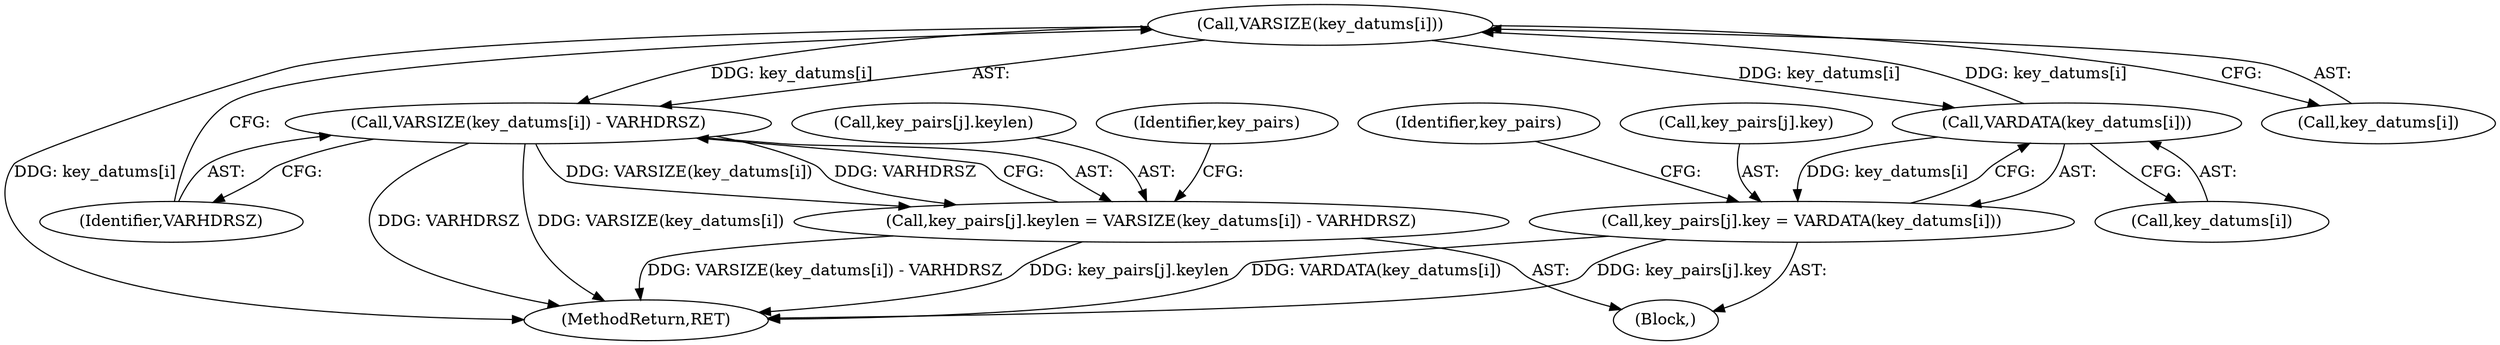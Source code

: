 digraph "0_postgres_31400a673325147e1205326008e32135a78b4d8a_3@pointer" {
"1000201" [label="(Call,VARSIZE(key_datums[i]))"];
"1000190" [label="(Call,VARDATA(key_datums[i]))"];
"1000201" [label="(Call,VARSIZE(key_datums[i]))"];
"1000184" [label="(Call,key_pairs[j].key = VARDATA(key_datums[i]))"];
"1000200" [label="(Call,VARSIZE(key_datums[i]) - VARHDRSZ)"];
"1000194" [label="(Call,key_pairs[j].keylen = VARSIZE(key_datums[i]) - VARHDRSZ)"];
"1000197" [label="(Identifier,key_pairs)"];
"1000185" [label="(Call,key_pairs[j].key)"];
"1000201" [label="(Call,VARSIZE(key_datums[i]))"];
"1000194" [label="(Call,key_pairs[j].keylen = VARSIZE(key_datums[i]) - VARHDRSZ)"];
"1000184" [label="(Call,key_pairs[j].key = VARDATA(key_datums[i]))"];
"1000209" [label="(Identifier,key_pairs)"];
"1000200" [label="(Call,VARSIZE(key_datums[i]) - VARHDRSZ)"];
"1000202" [label="(Call,key_datums[i])"];
"1000205" [label="(Identifier,VARHDRSZ)"];
"1000246" [label="(MethodReturn,RET)"];
"1000183" [label="(Block,)"];
"1000195" [label="(Call,key_pairs[j].keylen)"];
"1000191" [label="(Call,key_datums[i])"];
"1000190" [label="(Call,VARDATA(key_datums[i]))"];
"1000201" -> "1000200"  [label="AST: "];
"1000201" -> "1000202"  [label="CFG: "];
"1000202" -> "1000201"  [label="AST: "];
"1000205" -> "1000201"  [label="CFG: "];
"1000201" -> "1000246"  [label="DDG: key_datums[i]"];
"1000201" -> "1000190"  [label="DDG: key_datums[i]"];
"1000201" -> "1000200"  [label="DDG: key_datums[i]"];
"1000190" -> "1000201"  [label="DDG: key_datums[i]"];
"1000190" -> "1000184"  [label="AST: "];
"1000190" -> "1000191"  [label="CFG: "];
"1000191" -> "1000190"  [label="AST: "];
"1000184" -> "1000190"  [label="CFG: "];
"1000190" -> "1000184"  [label="DDG: key_datums[i]"];
"1000184" -> "1000183"  [label="AST: "];
"1000185" -> "1000184"  [label="AST: "];
"1000197" -> "1000184"  [label="CFG: "];
"1000184" -> "1000246"  [label="DDG: key_pairs[j].key"];
"1000184" -> "1000246"  [label="DDG: VARDATA(key_datums[i])"];
"1000200" -> "1000194"  [label="AST: "];
"1000200" -> "1000205"  [label="CFG: "];
"1000205" -> "1000200"  [label="AST: "];
"1000194" -> "1000200"  [label="CFG: "];
"1000200" -> "1000246"  [label="DDG: VARSIZE(key_datums[i])"];
"1000200" -> "1000246"  [label="DDG: VARHDRSZ"];
"1000200" -> "1000194"  [label="DDG: VARSIZE(key_datums[i])"];
"1000200" -> "1000194"  [label="DDG: VARHDRSZ"];
"1000194" -> "1000183"  [label="AST: "];
"1000195" -> "1000194"  [label="AST: "];
"1000209" -> "1000194"  [label="CFG: "];
"1000194" -> "1000246"  [label="DDG: VARSIZE(key_datums[i]) - VARHDRSZ"];
"1000194" -> "1000246"  [label="DDG: key_pairs[j].keylen"];
}
